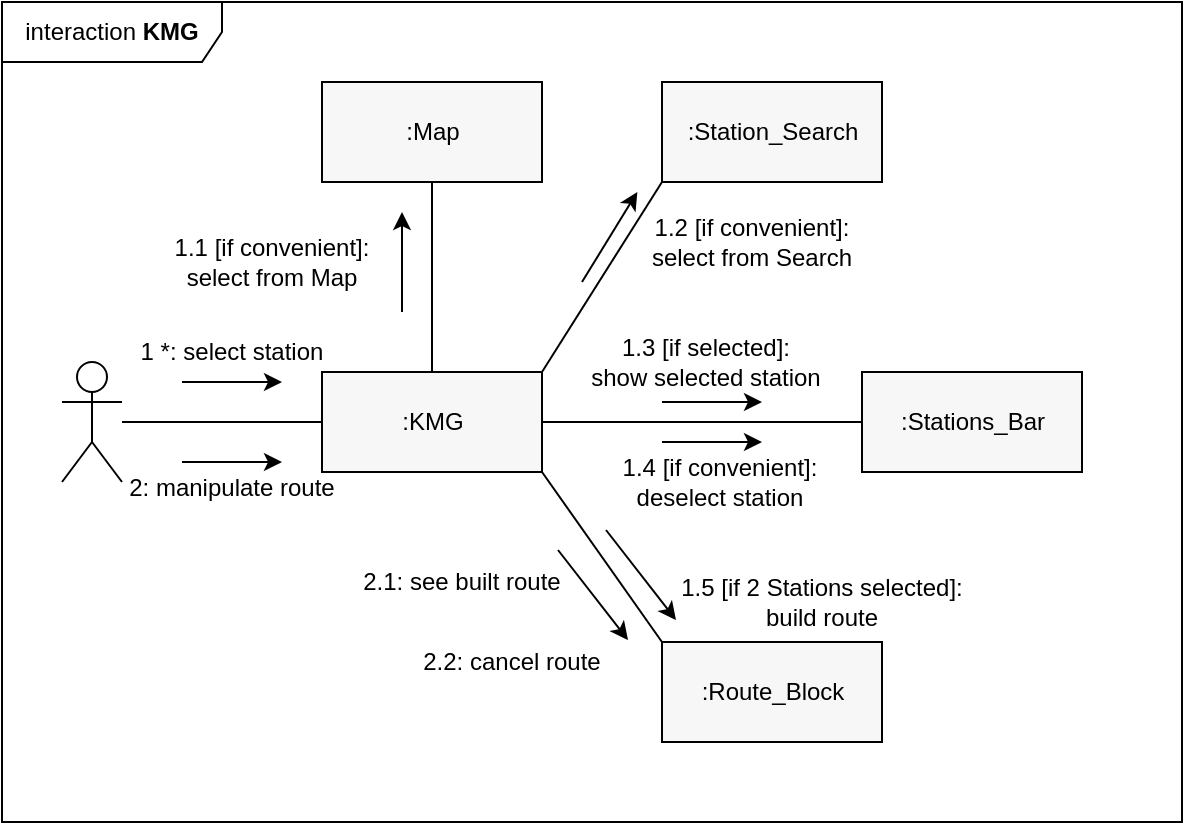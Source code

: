 <mxfile version="14.5.7" type="device"><diagram id="HZnCKQ6PbhGGLRgwaa-Y" name="Page-1"><mxGraphModel dx="1069" dy="624" grid="1" gridSize="10" guides="1" tooltips="1" connect="1" arrows="1" fold="1" page="1" pageScale="1" pageWidth="827" pageHeight="1169" math="0" shadow="0"><root><mxCell id="0"/><mxCell id="1" parent="0"/><mxCell id="SBbl7aidCR5bkRVmVzUR-1" value="interaction &lt;b&gt;KMG&lt;/b&gt;" style="shape=umlFrame;whiteSpace=wrap;html=1;width=110;height=30;swimlaneFillColor=#ffffff;" parent="1" vertex="1"><mxGeometry x="110" y="110" width="590" height="410" as="geometry"/></mxCell><mxCell id="YOOmDyo51akowolyLvMj-2" style="edgeStyle=orthogonalEdgeStyle;rounded=0;orthogonalLoop=1;jettySize=auto;html=1;entryX=0;entryY=0.5;entryDx=0;entryDy=0;endArrow=none;endFill=0;" edge="1" parent="1" source="SBbl7aidCR5bkRVmVzUR-2" target="YOOmDyo51akowolyLvMj-1"><mxGeometry relative="1" as="geometry"/></mxCell><mxCell id="SBbl7aidCR5bkRVmVzUR-2" value="" style="shape=umlActor;verticalLabelPosition=bottom;verticalAlign=top;html=1;" parent="1" vertex="1"><mxGeometry x="140" y="290" width="30" height="60" as="geometry"/></mxCell><mxCell id="YOOmDyo51akowolyLvMj-10" style="rounded=0;orthogonalLoop=1;jettySize=auto;html=1;exitX=0.5;exitY=0;exitDx=0;exitDy=0;entryX=0.5;entryY=1;entryDx=0;entryDy=0;endArrow=none;endFill=0;" edge="1" parent="1" source="YOOmDyo51akowolyLvMj-1" target="YOOmDyo51akowolyLvMj-9"><mxGeometry relative="1" as="geometry"/></mxCell><mxCell id="YOOmDyo51akowolyLvMj-13" style="edgeStyle=none;rounded=0;orthogonalLoop=1;jettySize=auto;html=1;exitX=1;exitY=0;exitDx=0;exitDy=0;entryX=0;entryY=1;entryDx=0;entryDy=0;endArrow=none;endFill=0;" edge="1" parent="1" source="YOOmDyo51akowolyLvMj-1" target="YOOmDyo51akowolyLvMj-12"><mxGeometry relative="1" as="geometry"/></mxCell><mxCell id="YOOmDyo51akowolyLvMj-21" style="edgeStyle=none;rounded=0;orthogonalLoop=1;jettySize=auto;html=1;entryX=0;entryY=0.5;entryDx=0;entryDy=0;endArrow=none;endFill=0;" edge="1" parent="1" source="YOOmDyo51akowolyLvMj-1" target="YOOmDyo51akowolyLvMj-20"><mxGeometry relative="1" as="geometry"/></mxCell><mxCell id="YOOmDyo51akowolyLvMj-25" style="edgeStyle=none;rounded=0;orthogonalLoop=1;jettySize=auto;html=1;exitX=1;exitY=1;exitDx=0;exitDy=0;entryX=0;entryY=0;entryDx=0;entryDy=0;endArrow=none;endFill=0;" edge="1" parent="1" source="YOOmDyo51akowolyLvMj-1" target="YOOmDyo51akowolyLvMj-24"><mxGeometry relative="1" as="geometry"/></mxCell><mxCell id="YOOmDyo51akowolyLvMj-1" value=":KMG" style="html=1;align=center;labelBackgroundColor=none;fillColor=#F7F7F7;" vertex="1" parent="1"><mxGeometry x="270" y="295" width="110" height="50" as="geometry"/></mxCell><mxCell id="YOOmDyo51akowolyLvMj-5" value="" style="endArrow=classic;html=1;" edge="1" parent="1"><mxGeometry width="50" height="50" relative="1" as="geometry"><mxPoint x="200" y="300" as="sourcePoint"/><mxPoint x="250" y="300" as="targetPoint"/></mxGeometry></mxCell><mxCell id="YOOmDyo51akowolyLvMj-6" value="&lt;font style=&quot;font-size: 12px&quot;&gt;1 *: select station&lt;/font&gt;" style="text;html=1;strokeColor=none;fillColor=none;align=center;verticalAlign=middle;whiteSpace=wrap;rounded=0;labelBackgroundColor=none;" vertex="1" parent="1"><mxGeometry x="170" y="275" width="110" height="20" as="geometry"/></mxCell><mxCell id="YOOmDyo51akowolyLvMj-7" value="&lt;font style=&quot;font-size: 12px&quot;&gt;2: manipulate route&lt;/font&gt;" style="text;html=1;strokeColor=none;fillColor=none;align=center;verticalAlign=middle;whiteSpace=wrap;rounded=0;labelBackgroundColor=none;" vertex="1" parent="1"><mxGeometry x="170" y="343" width="110" height="20" as="geometry"/></mxCell><mxCell id="YOOmDyo51akowolyLvMj-8" value="" style="endArrow=classic;html=1;" edge="1" parent="1"><mxGeometry width="50" height="50" relative="1" as="geometry"><mxPoint x="200" y="340" as="sourcePoint"/><mxPoint x="250" y="340" as="targetPoint"/></mxGeometry></mxCell><mxCell id="YOOmDyo51akowolyLvMj-9" value=":Map" style="html=1;align=center;labelBackgroundColor=none;fillColor=#F7F7F7;" vertex="1" parent="1"><mxGeometry x="270" y="150" width="110" height="50" as="geometry"/></mxCell><mxCell id="YOOmDyo51akowolyLvMj-11" value="&lt;font style=&quot;font-size: 12px&quot;&gt;1.1 [if convenient]: select from Map&lt;/font&gt;" style="text;html=1;strokeColor=none;fillColor=none;align=center;verticalAlign=middle;whiteSpace=wrap;rounded=0;labelBackgroundColor=none;" vertex="1" parent="1"><mxGeometry x="190" y="230" width="110" height="20" as="geometry"/></mxCell><mxCell id="YOOmDyo51akowolyLvMj-12" value=":Station_Search" style="html=1;align=center;labelBackgroundColor=none;fillColor=#F7F7F7;" vertex="1" parent="1"><mxGeometry x="440" y="150" width="110" height="50" as="geometry"/></mxCell><mxCell id="YOOmDyo51akowolyLvMj-14" value="&lt;font style=&quot;font-size: 12px&quot;&gt;1.2 [if convenient]: select from Search&lt;/font&gt;" style="text;html=1;strokeColor=none;fillColor=none;align=center;verticalAlign=middle;whiteSpace=wrap;rounded=0;labelBackgroundColor=none;" vertex="1" parent="1"><mxGeometry x="430" y="220" width="110" height="20" as="geometry"/></mxCell><mxCell id="YOOmDyo51akowolyLvMj-15" style="edgeStyle=none;rounded=0;orthogonalLoop=1;jettySize=auto;html=1;exitX=0.5;exitY=1;exitDx=0;exitDy=0;endArrow=none;endFill=0;" edge="1" parent="1" source="YOOmDyo51akowolyLvMj-11" target="YOOmDyo51akowolyLvMj-11"><mxGeometry relative="1" as="geometry"/></mxCell><mxCell id="YOOmDyo51akowolyLvMj-17" value="" style="endArrow=classic;html=1;" edge="1" parent="1"><mxGeometry width="50" height="50" relative="1" as="geometry"><mxPoint x="310" y="265" as="sourcePoint"/><mxPoint x="310" y="215" as="targetPoint"/></mxGeometry></mxCell><mxCell id="YOOmDyo51akowolyLvMj-18" value="" style="endArrow=classic;html=1;" edge="1" parent="1"><mxGeometry width="50" height="50" relative="1" as="geometry"><mxPoint x="400.0" y="250" as="sourcePoint"/><mxPoint x="427.67" y="205" as="targetPoint"/></mxGeometry></mxCell><mxCell id="YOOmDyo51akowolyLvMj-20" value=":Stations_Bar" style="html=1;align=center;labelBackgroundColor=none;fillColor=#F7F7F7;" vertex="1" parent="1"><mxGeometry x="540" y="295" width="110" height="50" as="geometry"/></mxCell><mxCell id="YOOmDyo51akowolyLvMj-22" value="" style="endArrow=classic;html=1;" edge="1" parent="1"><mxGeometry width="50" height="50" relative="1" as="geometry"><mxPoint x="440" y="310" as="sourcePoint"/><mxPoint x="490" y="310" as="targetPoint"/></mxGeometry></mxCell><mxCell id="YOOmDyo51akowolyLvMj-23" value="&lt;font style=&quot;font-size: 12px&quot;&gt;1.4 [if convenient]: deselect station&lt;/font&gt;" style="text;html=1;strokeColor=none;fillColor=none;align=center;verticalAlign=middle;whiteSpace=wrap;rounded=0;labelBackgroundColor=none;" vertex="1" parent="1"><mxGeometry x="414" y="340" width="110" height="20" as="geometry"/></mxCell><mxCell id="YOOmDyo51akowolyLvMj-24" value=":Route_Block" style="html=1;align=center;labelBackgroundColor=none;fillColor=#F7F7F7;" vertex="1" parent="1"><mxGeometry x="440" y="430" width="110" height="50" as="geometry"/></mxCell><mxCell id="YOOmDyo51akowolyLvMj-26" value="" style="endArrow=classic;html=1;" edge="1" parent="1"><mxGeometry width="50" height="50" relative="1" as="geometry"><mxPoint x="412" y="374" as="sourcePoint"/><mxPoint x="447" y="419" as="targetPoint"/></mxGeometry></mxCell><mxCell id="YOOmDyo51akowolyLvMj-28" value="&lt;font style=&quot;font-size: 12px&quot;&gt;1.5 [if 2 Stations selected]: build route&lt;/font&gt;" style="text;html=1;strokeColor=none;fillColor=none;align=center;verticalAlign=middle;whiteSpace=wrap;rounded=0;labelBackgroundColor=none;" vertex="1" parent="1"><mxGeometry x="445" y="400" width="150" height="20" as="geometry"/></mxCell><mxCell id="YOOmDyo51akowolyLvMj-29" value="" style="endArrow=classic;html=1;" edge="1" parent="1"><mxGeometry width="50" height="50" relative="1" as="geometry"><mxPoint x="388" y="384" as="sourcePoint"/><mxPoint x="423" y="429" as="targetPoint"/></mxGeometry></mxCell><mxCell id="YOOmDyo51akowolyLvMj-30" value="&lt;font style=&quot;font-size: 12px&quot;&gt;2.1: see built route&lt;/font&gt;" style="text;html=1;strokeColor=none;fillColor=none;align=center;verticalAlign=middle;whiteSpace=wrap;rounded=0;labelBackgroundColor=none;" vertex="1" parent="1"><mxGeometry x="280" y="390" width="120" height="20" as="geometry"/></mxCell><mxCell id="YOOmDyo51akowolyLvMj-31" value="&lt;font style=&quot;font-size: 12px&quot;&gt;2.2: cancel route&lt;/font&gt;" style="text;html=1;strokeColor=none;fillColor=none;align=center;verticalAlign=middle;whiteSpace=wrap;rounded=0;labelBackgroundColor=none;" vertex="1" parent="1"><mxGeometry x="305" y="430" width="120" height="20" as="geometry"/></mxCell><mxCell id="YOOmDyo51akowolyLvMj-33" value="&lt;font style=&quot;font-size: 12px&quot;&gt;1.3 [if selected]:&lt;br&gt;show selected station&lt;/font&gt;" style="text;html=1;strokeColor=none;fillColor=none;align=center;verticalAlign=middle;whiteSpace=wrap;rounded=0;labelBackgroundColor=none;" vertex="1" parent="1"><mxGeometry x="400" y="280" width="124" height="20" as="geometry"/></mxCell><mxCell id="YOOmDyo51akowolyLvMj-34" value="" style="endArrow=classic;html=1;" edge="1" parent="1"><mxGeometry width="50" height="50" relative="1" as="geometry"><mxPoint x="440.0" y="330" as="sourcePoint"/><mxPoint x="490.0" y="330" as="targetPoint"/></mxGeometry></mxCell></root></mxGraphModel></diagram></mxfile>